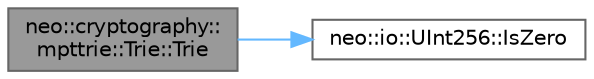 digraph "neo::cryptography::mpttrie::Trie::Trie"
{
 // LATEX_PDF_SIZE
  bgcolor="transparent";
  edge [fontname=Helvetica,fontsize=10,labelfontname=Helvetica,labelfontsize=10];
  node [fontname=Helvetica,fontsize=10,shape=box,height=0.2,width=0.4];
  rankdir="LR";
  Node1 [id="Node000001",label="neo::cryptography::\lmpttrie::Trie::Trie",height=0.2,width=0.4,color="gray40", fillcolor="grey60", style="filled", fontcolor="black",tooltip="Constructs a Trie with the given store and root."];
  Node1 -> Node2 [id="edge1_Node000001_Node000002",color="steelblue1",style="solid",tooltip=" "];
  Node2 [id="Node000002",label="neo::io::UInt256::IsZero",height=0.2,width=0.4,color="grey40", fillcolor="white", style="filled",URL="$classneo_1_1io_1_1_u_int256.html#a9553119c10fe787929107ed1c842c6a2",tooltip="Checks if this UInt256 is zero."];
}

